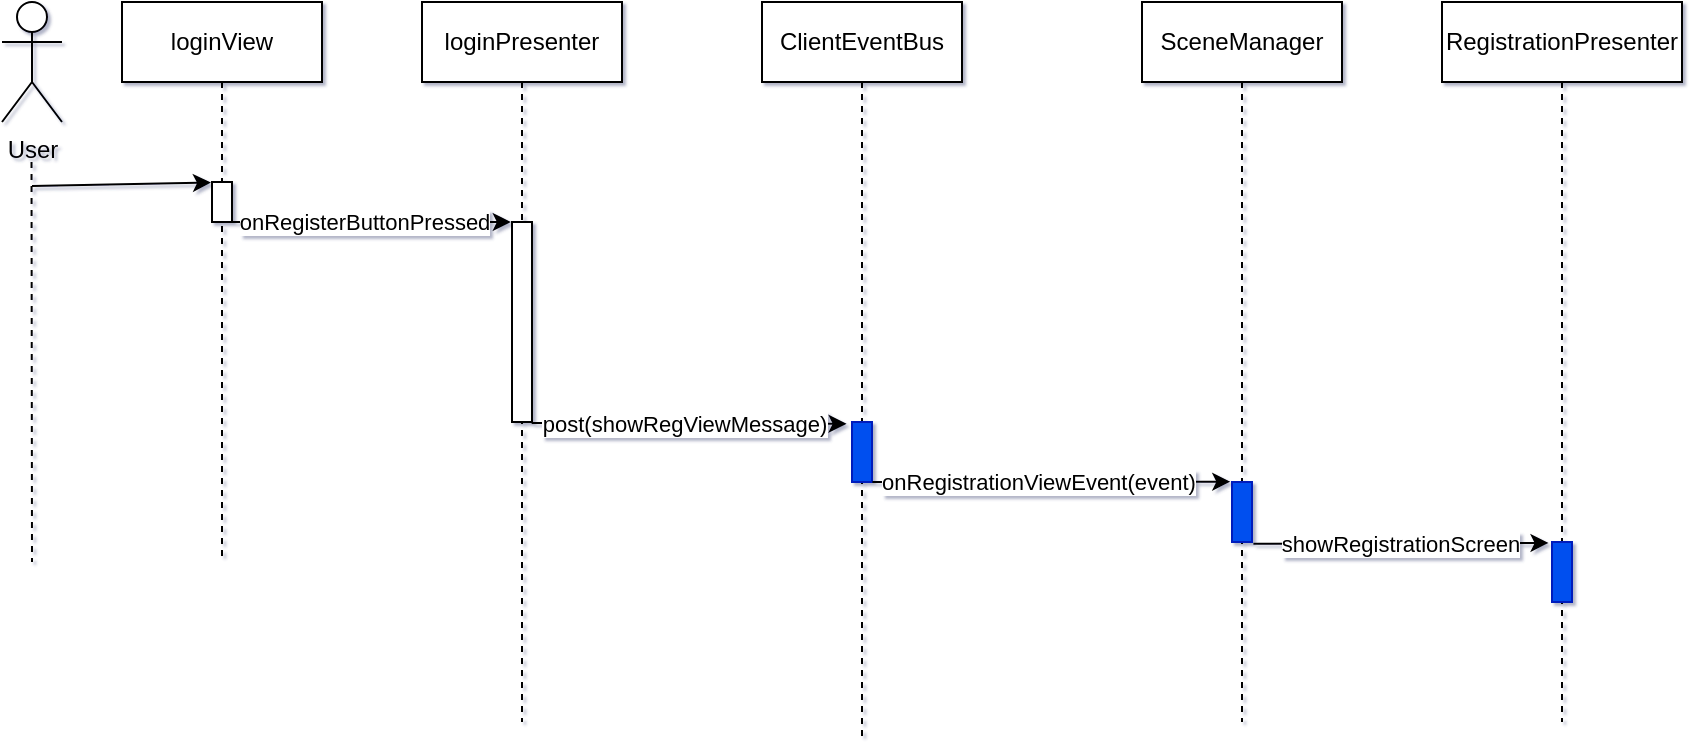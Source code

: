 <mxfile>
    <diagram id="Cefqmx0Oj_4-pc0AHTQd" name="ShowRegistrationScreen">
        <mxGraphModel dx="1216" dy="671" grid="1" gridSize="10" guides="1" tooltips="1" connect="1" arrows="1" fold="1" page="1" pageScale="1" pageWidth="850" pageHeight="1100" math="0" shadow="1">
            <root>
                <mxCell id="0"/>
                <mxCell id="1" parent="0"/>
                <mxCell id="2" value="loginPresenter" style="shape=umlLifeline;perimeter=lifelinePerimeter;whiteSpace=wrap;html=1;container=1;collapsible=0;recursiveResize=0;outlineConnect=0;rounded=0;" parent="1" vertex="1">
                    <mxGeometry x="220" y="80" width="100" height="360" as="geometry"/>
                </mxCell>
                <mxCell id="3" value="" style="html=1;points=[];perimeter=orthogonalPerimeter;rounded=0;" parent="2" vertex="1">
                    <mxGeometry x="45" y="110" width="10" height="100" as="geometry"/>
                </mxCell>
                <mxCell id="4" value="loginView" style="shape=umlLifeline;perimeter=lifelinePerimeter;whiteSpace=wrap;html=1;container=1;collapsible=0;recursiveResize=0;outlineConnect=0;rounded=0;" parent="1" vertex="1">
                    <mxGeometry x="70" y="80" width="100" height="280" as="geometry"/>
                </mxCell>
                <mxCell id="5" value="" style="html=1;points=[];perimeter=orthogonalPerimeter;rounded=0;" parent="4" vertex="1">
                    <mxGeometry x="45" y="90" width="10" height="20" as="geometry"/>
                </mxCell>
                <mxCell id="8" value="ClientEventBus" style="shape=umlLifeline;perimeter=lifelinePerimeter;whiteSpace=wrap;html=1;container=1;collapsible=0;recursiveResize=0;outlineConnect=0;rounded=0;" parent="1" vertex="1">
                    <mxGeometry x="390" y="80" width="100" height="370" as="geometry"/>
                </mxCell>
                <mxCell id="9" value="" style="html=1;points=[];perimeter=orthogonalPerimeter;fillColor=#0050ef;fontColor=#ffffff;strokeColor=#001DBC;rounded=0;" parent="8" vertex="1">
                    <mxGeometry x="45" y="210" width="10" height="30" as="geometry"/>
                </mxCell>
                <mxCell id="38" value="" style="edgeStyle=none;html=1;dashed=1;endArrow=none;endFill=0;rounded=0;" parent="1" edge="1">
                    <mxGeometry relative="1" as="geometry">
                        <mxPoint x="24.76" y="160" as="sourcePoint"/>
                        <mxPoint x="25" y="360" as="targetPoint"/>
                    </mxGeometry>
                </mxCell>
                <mxCell id="39" style="edgeStyle=none;html=1;endArrow=classic;endFill=1;entryX=-0.052;entryY=0.015;entryDx=0;entryDy=0;entryPerimeter=0;rounded=0;" parent="1" target="5" edge="1">
                    <mxGeometry relative="1" as="geometry">
                        <mxPoint x="25" y="172" as="sourcePoint"/>
                    </mxGeometry>
                </mxCell>
                <mxCell id="19" value="User" style="shape=umlActor;verticalLabelPosition=bottom;verticalAlign=top;html=1;rounded=0;" parent="1" vertex="1">
                    <mxGeometry x="10" y="80" width="30" height="60" as="geometry"/>
                </mxCell>
                <mxCell id="41" style="edgeStyle=none;html=1;endArrow=classic;endFill=1;entryX=-0.06;entryY=0;entryDx=0;entryDy=0;entryPerimeter=0;rounded=0;" parent="1" source="5" target="3" edge="1">
                    <mxGeometry relative="1" as="geometry">
                        <mxPoint x="120" y="190" as="sourcePoint"/>
                        <mxPoint x="280" y="190" as="targetPoint"/>
                    </mxGeometry>
                </mxCell>
                <mxCell id="42" value="onRegisterButtonPressed" style="edgeLabel;html=1;align=center;verticalAlign=middle;resizable=0;points=[];rounded=0;" parent="41" vertex="1" connectable="0">
                    <mxGeometry x="-0.387" y="-2" relative="1" as="geometry">
                        <mxPoint x="23" y="-2" as="offset"/>
                    </mxGeometry>
                </mxCell>
                <mxCell id="51" style="edgeStyle=none;html=1;endArrow=classic;endFill=1;exitX=1.019;exitY=0.998;exitDx=0;exitDy=0;exitPerimeter=0;rounded=0;entryX=-0.086;entryY=-0.005;entryDx=0;entryDy=0;entryPerimeter=0;" parent="1" source="9" target="107" edge="1">
                    <mxGeometry relative="1" as="geometry">
                        <mxPoint x="575" y="320.03" as="sourcePoint"/>
                        <mxPoint x="315.0" y="320.51" as="targetPoint"/>
                    </mxGeometry>
                </mxCell>
                <mxCell id="52" value="onRegistrationViewEvent(event)" style="edgeLabel;html=1;align=center;verticalAlign=middle;resizable=0;points=[];rounded=0;" parent="51" vertex="1" connectable="0">
                    <mxGeometry x="-0.387" y="-2" relative="1" as="geometry">
                        <mxPoint x="28" y="-2" as="offset"/>
                    </mxGeometry>
                </mxCell>
                <mxCell id="48" style="edgeStyle=none;html=1;endArrow=classic;endFill=1;entryX=-0.271;entryY=0.029;entryDx=0;entryDy=0;entryPerimeter=0;exitX=0.98;exitY=1.005;exitDx=0;exitDy=0;exitPerimeter=0;rounded=0;" parent="1" source="3" target="9" edge="1">
                    <mxGeometry relative="1" as="geometry">
                        <mxPoint x="459.71" y="289.52" as="sourcePoint"/>
                        <mxPoint x="574.71" y="300" as="targetPoint"/>
                    </mxGeometry>
                </mxCell>
                <mxCell id="49" value="post(showRegViewMessage)" style="edgeLabel;html=1;align=center;verticalAlign=middle;resizable=0;points=[];rounded=0;" parent="48" vertex="1" connectable="0">
                    <mxGeometry x="-0.387" y="-2" relative="1" as="geometry">
                        <mxPoint x="27" y="-2" as="offset"/>
                    </mxGeometry>
                </mxCell>
                <mxCell id="106" value="SceneManager" style="shape=umlLifeline;perimeter=lifelinePerimeter;whiteSpace=wrap;html=1;container=1;collapsible=0;recursiveResize=0;outlineConnect=0;rounded=0;" vertex="1" parent="1">
                    <mxGeometry x="580" y="80" width="100" height="360" as="geometry"/>
                </mxCell>
                <mxCell id="107" value="" style="html=1;points=[];perimeter=orthogonalPerimeter;fillColor=#0050ef;fontColor=#ffffff;strokeColor=#001DBC;rounded=0;" vertex="1" parent="106">
                    <mxGeometry x="45" y="240" width="10" height="30" as="geometry"/>
                </mxCell>
                <mxCell id="115" value="RegistrationPresenter" style="shape=umlLifeline;perimeter=lifelinePerimeter;whiteSpace=wrap;html=1;container=1;collapsible=0;recursiveResize=0;outlineConnect=0;rounded=0;" vertex="1" parent="1">
                    <mxGeometry x="730" y="80" width="120" height="360" as="geometry"/>
                </mxCell>
                <mxCell id="116" value="" style="html=1;points=[];perimeter=orthogonalPerimeter;fillColor=#0050ef;fontColor=#ffffff;strokeColor=#001DBC;rounded=0;" vertex="1" parent="115">
                    <mxGeometry x="55" y="270" width="10" height="30" as="geometry"/>
                </mxCell>
                <mxCell id="117" style="edgeStyle=none;html=1;endArrow=classic;endFill=1;exitX=1.067;exitY=1.029;exitDx=0;exitDy=0;exitPerimeter=0;rounded=0;entryX=-0.173;entryY=0.016;entryDx=0;entryDy=0;entryPerimeter=0;" edge="1" parent="1" source="107" target="116">
                    <mxGeometry relative="1" as="geometry">
                        <mxPoint x="655" y="349.4" as="sourcePoint"/>
                        <mxPoint x="833.95" y="349.31" as="targetPoint"/>
                    </mxGeometry>
                </mxCell>
                <mxCell id="118" value="showRegistrationScreen" style="edgeLabel;html=1;align=center;verticalAlign=middle;resizable=0;points=[];rounded=0;" vertex="1" connectable="0" parent="117">
                    <mxGeometry x="-0.387" y="-2" relative="1" as="geometry">
                        <mxPoint x="28" y="-2" as="offset"/>
                    </mxGeometry>
                </mxCell>
            </root>
        </mxGraphModel>
    </diagram>
    <diagram id="3Xsf9Z5Jb-ylDypEAf_c" name="Register">
        <mxGraphModel dx="1459" dy="805" grid="1" gridSize="10" guides="1" tooltips="1" connect="1" arrows="1" fold="1" page="1" pageScale="1" pageWidth="850" pageHeight="1100" math="0" shadow="0">
            <root>
                <mxCell id="AodUy6y1ME9elZLvLSFF-0"/>
                <mxCell id="AodUy6y1ME9elZLvLSFF-1" parent="AodUy6y1ME9elZLvLSFF-0"/>
                <mxCell id="AodUy6y1ME9elZLvLSFF-2" value="RegistrationPresenter" style="shape=umlLifeline;perimeter=lifelinePerimeter;whiteSpace=wrap;html=1;container=1;collapsible=0;recursiveResize=0;outlineConnect=0;rounded=0;" vertex="1" parent="AodUy6y1ME9elZLvLSFF-1">
                    <mxGeometry x="240" y="80" width="120" height="800" as="geometry"/>
                </mxCell>
                <mxCell id="AodUy6y1ME9elZLvLSFF-3" value="" style="html=1;points=[];perimeter=orthogonalPerimeter;rounded=0;" vertex="1" parent="AodUy6y1ME9elZLvLSFF-2">
                    <mxGeometry x="55" y="90" width="10" height="150" as="geometry"/>
                </mxCell>
                <mxCell id="AodUy6y1ME9elZLvLSFF-4" value="Registrationview" style="shape=umlLifeline;perimeter=lifelinePerimeter;whiteSpace=wrap;html=1;container=1;collapsible=0;recursiveResize=0;outlineConnect=0;rounded=0;" vertex="1" parent="AodUy6y1ME9elZLvLSFF-1">
                    <mxGeometry x="70" y="80" width="100" height="280" as="geometry"/>
                </mxCell>
                <mxCell id="AodUy6y1ME9elZLvLSFF-5" value="" style="html=1;points=[];perimeter=orthogonalPerimeter;rounded=0;" vertex="1" parent="AodUy6y1ME9elZLvLSFF-4">
                    <mxGeometry x="45" y="90" width="10" height="100" as="geometry"/>
                </mxCell>
                <mxCell id="AodUy6y1ME9elZLvLSFF-6" value="ClientConnection" style="shape=umlLifeline;perimeter=lifelinePerimeter;whiteSpace=wrap;html=1;container=1;collapsible=0;recursiveResize=0;outlineConnect=0;rounded=0;" vertex="1" parent="AodUy6y1ME9elZLvLSFF-1">
                    <mxGeometry x="1150" y="80" width="100" height="800" as="geometry"/>
                </mxCell>
                <mxCell id="AodUy6y1ME9elZLvLSFF-7" value="" style="html=1;points=[];perimeter=orthogonalPerimeter;fillColor=#0050ef;fontColor=#ffffff;strokeColor=#001DBC;rounded=0;" vertex="1" parent="AodUy6y1ME9elZLvLSFF-6">
                    <mxGeometry x="45" y="300" width="10" height="30" as="geometry"/>
                </mxCell>
                <mxCell id="AodUy6y1ME9elZLvLSFF-8" value="" style="html=1;points=[];perimeter=orthogonalPerimeter;fillColor=#0050ef;fontColor=#ffffff;strokeColor=#001DBC;rounded=0;" vertex="1" parent="AodUy6y1ME9elZLvLSFF-6">
                    <mxGeometry x="45" y="630" width="10" height="30" as="geometry"/>
                </mxCell>
                <mxCell id="AodUy6y1ME9elZLvLSFF-97" style="edgeStyle=none;html=1;endArrow=classic;endFill=1;exitX=0.03;exitY=1.018;exitDx=0;exitDy=0;exitPerimeter=0;rounded=0;entryX=1.288;entryY=0.031;entryDx=0;entryDy=0;entryPerimeter=0;" edge="1" parent="AodUy6y1ME9elZLvLSFF-6" target="AodUy6y1ME9elZLvLSFF-90">
                    <mxGeometry relative="1" as="geometry">
                        <mxPoint x="45.0" y="660.06" as="sourcePoint"/>
                        <mxPoint x="-150.3" y="660.52" as="targetPoint"/>
                        <Array as="points">
                            <mxPoint x="-25.25" y="660"/>
                        </Array>
                    </mxGeometry>
                </mxCell>
                <mxCell id="AodUy6y1ME9elZLvLSFF-98" value="post(RegistrationSuccessfulResponse)" style="edgeLabel;html=1;align=center;verticalAlign=middle;resizable=0;points=[];rounded=0;" vertex="1" connectable="0" parent="AodUy6y1ME9elZLvLSFF-97">
                    <mxGeometry x="-0.387" y="-2" relative="1" as="geometry">
                        <mxPoint x="-43" y="2" as="offset"/>
                    </mxGeometry>
                </mxCell>
                <mxCell id="AodUy6y1ME9elZLvLSFF-17" value="serverHandler" style="shape=umlLifeline;perimeter=lifelinePerimeter;whiteSpace=wrap;html=1;container=1;collapsible=0;recursiveResize=0;outlineConnect=0;rounded=0;" vertex="1" parent="AodUy6y1ME9elZLvLSFF-1">
                    <mxGeometry x="1585.04" y="80" width="100" height="400" as="geometry"/>
                </mxCell>
                <mxCell id="AodUy6y1ME9elZLvLSFF-20" value="server" style="shape=umlLifeline;perimeter=lifelinePerimeter;whiteSpace=wrap;html=1;container=1;collapsible=0;recursiveResize=0;outlineConnect=0;rounded=0;" vertex="1" parent="AodUy6y1ME9elZLvLSFF-1">
                    <mxGeometry x="1415.04" y="80" width="100" height="800" as="geometry"/>
                </mxCell>
                <mxCell id="AodUy6y1ME9elZLvLSFF-21" value="" style="html=1;points=[];perimeter=orthogonalPerimeter;fillColor=#0050ef;fontColor=#ffffff;strokeColor=#001DBC;rounded=0;" vertex="1" parent="AodUy6y1ME9elZLvLSFF-20">
                    <mxGeometry x="45" y="330" width="10" height="80" as="geometry"/>
                </mxCell>
                <mxCell id="AodUy6y1ME9elZLvLSFF-22" value="" style="html=1;points=[];perimeter=orthogonalPerimeter;fillColor=#0050ef;fontColor=#ffffff;strokeColor=#001DBC;rounded=0;" vertex="1" parent="AodUy6y1ME9elZLvLSFF-20">
                    <mxGeometry x="45" y="600" width="10" height="30" as="geometry"/>
                </mxCell>
                <mxCell id="AodUy6y1ME9elZLvLSFF-23" value="&lt;span&gt;UserService&lt;/span&gt;" style="shape=umlLifeline;perimeter=lifelinePerimeter;whiteSpace=wrap;html=1;container=1;collapsible=0;recursiveResize=0;outlineConnect=0;rounded=0;" vertex="1" parent="AodUy6y1ME9elZLvLSFF-1">
                    <mxGeometry x="2025.04" y="80" width="120" height="600" as="geometry"/>
                </mxCell>
                <mxCell id="AodUy6y1ME9elZLvLSFF-24" value="" style="html=1;points=[];perimeter=orthogonalPerimeter;fillColor=#0050ef;fontColor=#ffffff;strokeColor=#001DBC;rounded=0;" vertex="1" parent="AodUy6y1ME9elZLvLSFF-23">
                    <mxGeometry x="55" y="440" width="10" height="130" as="geometry"/>
                </mxCell>
                <mxCell id="AodUy6y1ME9elZLvLSFF-25" value="serverEventBus" style="shape=umlLifeline;perimeter=lifelinePerimeter;whiteSpace=wrap;html=1;container=1;collapsible=0;recursiveResize=0;outlineConnect=0;rounded=0;" vertex="1" parent="AodUy6y1ME9elZLvLSFF-1">
                    <mxGeometry x="1805.04" y="80" width="100" height="630" as="geometry"/>
                </mxCell>
                <mxCell id="AodUy6y1ME9elZLvLSFF-26" value="" style="html=1;points=[];perimeter=orthogonalPerimeter;fillColor=#0050ef;fontColor=#ffffff;strokeColor=#001DBC;rounded=0;" vertex="1" parent="AodUy6y1ME9elZLvLSFF-25">
                    <mxGeometry x="45" y="410" width="10" height="30" as="geometry"/>
                </mxCell>
                <mxCell id="AodUy6y1ME9elZLvLSFF-27" value="" style="html=1;points=[];perimeter=orthogonalPerimeter;fillColor=#0050ef;fontColor=#ffffff;strokeColor=#001DBC;rounded=0;" vertex="1" parent="AodUy6y1ME9elZLvLSFF-25">
                    <mxGeometry x="45" y="570" width="10" height="30" as="geometry"/>
                </mxCell>
                <mxCell id="AodUy6y1ME9elZLvLSFF-28" value="" style="edgeStyle=none;html=1;dashed=1;endArrow=none;endFill=0;rounded=0;" edge="1" parent="AodUy6y1ME9elZLvLSFF-1">
                    <mxGeometry relative="1" as="geometry">
                        <mxPoint x="24.76" y="160" as="sourcePoint"/>
                        <mxPoint x="25" y="360" as="targetPoint"/>
                    </mxGeometry>
                </mxCell>
                <mxCell id="AodUy6y1ME9elZLvLSFF-29" style="edgeStyle=none;html=1;endArrow=classic;endFill=1;entryX=-0.052;entryY=0.015;entryDx=0;entryDy=0;entryPerimeter=0;rounded=0;" edge="1" parent="AodUy6y1ME9elZLvLSFF-1" target="AodUy6y1ME9elZLvLSFF-5">
                    <mxGeometry relative="1" as="geometry">
                        <mxPoint x="25" y="172" as="sourcePoint"/>
                    </mxGeometry>
                </mxCell>
                <mxCell id="AodUy6y1ME9elZLvLSFF-30" value="User" style="shape=umlActor;verticalLabelPosition=bottom;verticalAlign=top;html=1;rounded=0;" vertex="1" parent="AodUy6y1ME9elZLvLSFF-1">
                    <mxGeometry x="10" y="80" width="30" height="60" as="geometry"/>
                </mxCell>
                <mxCell id="AodUy6y1ME9elZLvLSFF-31" value="userStore" style="shape=umlLifeline;perimeter=lifelinePerimeter;whiteSpace=wrap;html=1;container=1;collapsible=0;recursiveResize=0;outlineConnect=0;rounded=0;" vertex="1" parent="AodUy6y1ME9elZLvLSFF-1">
                    <mxGeometry x="2415.04" y="80" width="100" height="600" as="geometry"/>
                </mxCell>
                <mxCell id="AodUy6y1ME9elZLvLSFF-32" value="" style="html=1;points=[];perimeter=orthogonalPerimeter;fillColor=#0050ef;fontColor=#ffffff;strokeColor=#001DBC;rounded=0;" vertex="1" parent="AodUy6y1ME9elZLvLSFF-31">
                    <mxGeometry x="45" y="470" width="10" height="38.64" as="geometry"/>
                </mxCell>
                <mxCell id="AodUy6y1ME9elZLvLSFF-38" style="edgeStyle=none;html=1;endArrow=classic;endFill=1;entryX=-0.148;entryY=0.166;entryDx=0;entryDy=0;entryPerimeter=0;rounded=0;" edge="1" parent="AodUy6y1ME9elZLvLSFF-1" source="AodUy6y1ME9elZLvLSFF-5" target="AodUy6y1ME9elZLvLSFF-3">
                    <mxGeometry relative="1" as="geometry">
                        <mxPoint x="120" y="190" as="sourcePoint"/>
                        <mxPoint x="280" y="190" as="targetPoint"/>
                    </mxGeometry>
                </mxCell>
                <mxCell id="AodUy6y1ME9elZLvLSFF-39" value="onRegisterButtonPressed" style="edgeLabel;html=1;align=center;verticalAlign=middle;resizable=0;points=[];rounded=0;" vertex="1" connectable="0" parent="AodUy6y1ME9elZLvLSFF-38">
                    <mxGeometry x="-0.387" y="-2" relative="1" as="geometry">
                        <mxPoint x="30" as="offset"/>
                    </mxGeometry>
                </mxCell>
                <mxCell id="AodUy6y1ME9elZLvLSFF-40" style="edgeStyle=none;html=1;endArrow=classic;endFill=1;exitX=-0.351;exitY=0.472;exitDx=0;exitDy=0;exitPerimeter=0;entryX=1.067;entryY=0.703;entryDx=0;entryDy=0;entryPerimeter=0;rounded=0;" edge="1" parent="AodUy6y1ME9elZLvLSFF-1" source="AodUy6y1ME9elZLvLSFF-3" target="AodUy6y1ME9elZLvLSFF-5">
                    <mxGeometry relative="1" as="geometry">
                        <mxPoint x="280" y="280" as="sourcePoint"/>
                        <mxPoint x="259.48" y="280.0" as="targetPoint"/>
                    </mxGeometry>
                </mxCell>
                <mxCell id="AodUy6y1ME9elZLvLSFF-41" value="getUsername()" style="edgeLabel;html=1;align=center;verticalAlign=middle;resizable=0;points=[];rounded=0;" vertex="1" connectable="0" parent="AodUy6y1ME9elZLvLSFF-40">
                    <mxGeometry x="0.105" relative="1" as="geometry">
                        <mxPoint as="offset"/>
                    </mxGeometry>
                </mxCell>
                <mxCell id="AodUy6y1ME9elZLvLSFF-42" style="edgeStyle=none;html=1;endArrow=classic;endFill=1;exitX=-0.351;exitY=0.606;exitDx=0;exitDy=0;exitPerimeter=0;entryX=1.09;entryY=0.914;entryDx=0;entryDy=0;entryPerimeter=0;rounded=0;" edge="1" parent="AodUy6y1ME9elZLvLSFF-1" source="AodUy6y1ME9elZLvLSFF-3" target="AodUy6y1ME9elZLvLSFF-5">
                    <mxGeometry relative="1" as="geometry">
                        <mxPoint x="288.57" y="260.48" as="sourcePoint"/>
                        <mxPoint x="130.0" y="260" as="targetPoint"/>
                        <Array as="points"/>
                    </mxGeometry>
                </mxCell>
                <mxCell id="AodUy6y1ME9elZLvLSFF-43" value="getPassword()" style="edgeLabel;html=1;align=center;verticalAlign=middle;resizable=0;points=[];rounded=0;" vertex="1" connectable="0" parent="AodUy6y1ME9elZLvLSFF-42">
                    <mxGeometry x="0.105" relative="1" as="geometry">
                        <mxPoint as="offset"/>
                    </mxGeometry>
                </mxCell>
                <mxCell id="AodUy6y1ME9elZLvLSFF-46" style="edgeStyle=none;html=1;endArrow=classic;endFill=1;rounded=0;exitX=1.1;exitY=1;exitDx=0;exitDy=0;exitPerimeter=0;entryX=-0.243;entryY=0.009;entryDx=0;entryDy=0;entryPerimeter=0;" edge="1" parent="AodUy6y1ME9elZLvLSFF-1" source="AodUy6y1ME9elZLvLSFF-7" target="AodUy6y1ME9elZLvLSFF-21">
                    <mxGeometry relative="1" as="geometry">
                        <mxPoint x="1130" y="395" as="sourcePoint"/>
                        <mxPoint x="1380" y="410" as="targetPoint"/>
                    </mxGeometry>
                </mxCell>
                <mxCell id="AodUy6y1ME9elZLvLSFF-47" value="send(registerRequest)" style="edgeLabel;html=1;align=center;verticalAlign=middle;resizable=0;points=[];rounded=0;" vertex="1" connectable="0" parent="AodUy6y1ME9elZLvLSFF-46">
                    <mxGeometry x="-0.387" y="-2" relative="1" as="geometry">
                        <mxPoint x="26" y="-2" as="offset"/>
                    </mxGeometry>
                </mxCell>
                <mxCell id="AodUy6y1ME9elZLvLSFF-48" style="edgeStyle=none;html=1;endArrow=classic;endFill=1;exitX=0.957;exitY=0.468;exitDx=0;exitDy=0;exitPerimeter=0;rounded=0;" edge="1" parent="AodUy6y1ME9elZLvLSFF-1" source="AodUy6y1ME9elZLvLSFF-21" target="AodUy6y1ME9elZLvLSFF-17">
                    <mxGeometry relative="1" as="geometry">
                        <mxPoint x="1475.04" y="380.93" as="sourcePoint"/>
                        <mxPoint x="1624.52" y="379.49" as="targetPoint"/>
                    </mxGeometry>
                </mxCell>
                <mxCell id="AodUy6y1ME9elZLvLSFF-49" value="process(ctx, registerRequest)" style="edgeLabel;html=1;align=center;verticalAlign=middle;resizable=0;points=[];rounded=0;" vertex="1" connectable="0" parent="AodUy6y1ME9elZLvLSFF-48">
                    <mxGeometry x="-0.387" y="-2" relative="1" as="geometry">
                        <mxPoint x="26" y="-2" as="offset"/>
                    </mxGeometry>
                </mxCell>
                <mxCell id="AodUy6y1ME9elZLvLSFF-50" style="edgeStyle=none;html=1;endArrow=classic;endFill=1;exitX=0.995;exitY=0.993;exitDx=0;exitDy=0;exitPerimeter=0;entryX=-0.1;entryY=-0.017;entryDx=0;entryDy=0;entryPerimeter=0;rounded=0;" edge="1" parent="AodUy6y1ME9elZLvLSFF-1" source="AodUy6y1ME9elZLvLSFF-21" target="AodUy6y1ME9elZLvLSFF-26">
                    <mxGeometry relative="1" as="geometry">
                        <mxPoint x="1470.04" y="432.12" as="sourcePoint"/>
                        <mxPoint x="1755.04" y="429" as="targetPoint"/>
                    </mxGeometry>
                </mxCell>
                <mxCell id="AodUy6y1ME9elZLvLSFF-51" value="post(registerRequest)" style="edgeLabel;html=1;align=center;verticalAlign=middle;resizable=0;points=[];rounded=0;" vertex="1" connectable="0" parent="AodUy6y1ME9elZLvLSFF-50">
                    <mxGeometry x="-0.387" y="-2" relative="1" as="geometry">
                        <mxPoint x="6" y="-1" as="offset"/>
                    </mxGeometry>
                </mxCell>
                <mxCell id="AodUy6y1ME9elZLvLSFF-52" style="edgeStyle=none;html=1;endArrow=classic;endFill=1;exitX=0.995;exitY=0.998;exitDx=0;exitDy=0;exitPerimeter=0;entryX=-0.1;entryY=-0.017;entryDx=0;entryDy=0;entryPerimeter=0;rounded=0;" edge="1" parent="AodUy6y1ME9elZLvLSFF-1" source="AodUy6y1ME9elZLvLSFF-26" target="AodUy6y1ME9elZLvLSFF-24">
                    <mxGeometry relative="1" as="geometry">
                        <mxPoint x="1655.04" y="510" as="sourcePoint"/>
                        <mxPoint x="1940.09" y="509.56" as="targetPoint"/>
                    </mxGeometry>
                </mxCell>
                <mxCell id="AodUy6y1ME9elZLvLSFF-53" value="onRegisterUserRequest(registerRequest)" style="edgeLabel;html=1;align=center;verticalAlign=middle;resizable=0;points=[];rounded=0;" vertex="1" connectable="0" parent="AodUy6y1ME9elZLvLSFF-52">
                    <mxGeometry x="-0.387" y="-2" relative="1" as="geometry">
                        <mxPoint x="38" y="-4" as="offset"/>
                    </mxGeometry>
                </mxCell>
                <mxCell id="AodUy6y1ME9elZLvLSFF-54" value="userManagement" style="shape=umlLifeline;perimeter=lifelinePerimeter;whiteSpace=wrap;html=1;container=1;collapsible=0;recursiveResize=0;outlineConnect=0;rounded=0;" vertex="1" parent="AodUy6y1ME9elZLvLSFF-1">
                    <mxGeometry x="2175.04" y="80" width="100" height="600" as="geometry"/>
                </mxCell>
                <mxCell id="AodUy6y1ME9elZLvLSFF-55" value="" style="html=1;points=[];perimeter=orthogonalPerimeter;fillColor=#0050ef;fontColor=#ffffff;strokeColor=#001DBC;rounded=0;" vertex="1" parent="AodUy6y1ME9elZLvLSFF-54">
                    <mxGeometry x="45" y="460" width="10" height="80" as="geometry"/>
                </mxCell>
                <mxCell id="AodUy6y1ME9elZLvLSFF-56" style="edgeStyle=none;html=1;endArrow=classic;endFill=1;entryX=-0.1;entryY=-0.017;entryDx=0;entryDy=0;entryPerimeter=0;exitX=1.233;exitY=0.15;exitDx=0;exitDy=0;exitPerimeter=0;rounded=0;" edge="1" parent="AodUy6y1ME9elZLvLSFF-1" source="AodUy6y1ME9elZLvLSFF-24" target="AodUy6y1ME9elZLvLSFF-55">
                    <mxGeometry relative="1" as="geometry">
                        <mxPoint x="2035.04" y="479" as="sourcePoint"/>
                        <mxPoint x="2135.14" y="530.92" as="targetPoint"/>
                    </mxGeometry>
                </mxCell>
                <mxCell id="AodUy6y1ME9elZLvLSFF-57" value="createUser(user)" style="edgeLabel;html=1;align=center;verticalAlign=middle;resizable=0;points=[];rounded=0;" vertex="1" connectable="0" parent="AodUy6y1ME9elZLvLSFF-56">
                    <mxGeometry x="-0.387" y="-2" relative="1" as="geometry">
                        <mxPoint x="13" y="-1" as="offset"/>
                    </mxGeometry>
                </mxCell>
                <mxCell id="AodUy6y1ME9elZLvLSFF-58" style="edgeStyle=none;html=1;endArrow=classic;endFill=1;entryX=-0.333;entryY=0;entryDx=0;entryDy=0;entryPerimeter=0;exitX=0.995;exitY=0.142;exitDx=0;exitDy=0;exitPerimeter=0;rounded=0;" edge="1" parent="AodUy6y1ME9elZLvLSFF-1" source="AodUy6y1ME9elZLvLSFF-55" target="AodUy6y1ME9elZLvLSFF-32">
                    <mxGeometry relative="1" as="geometry">
                        <mxPoint x="2210.04" y="490.86" as="sourcePoint"/>
                        <mxPoint x="2302.81" y="542.28" as="targetPoint"/>
                    </mxGeometry>
                </mxCell>
                <mxCell id="AodUy6y1ME9elZLvLSFF-59" value="createUser(username, password, email)" style="edgeLabel;html=1;align=center;verticalAlign=middle;resizable=0;points=[];rounded=0;" vertex="1" connectable="0" parent="AodUy6y1ME9elZLvLSFF-58">
                    <mxGeometry x="-0.387" y="-2" relative="1" as="geometry">
                        <mxPoint x="45" y="-3" as="offset"/>
                    </mxGeometry>
                </mxCell>
                <mxCell id="AodUy6y1ME9elZLvLSFF-60" style="edgeStyle=none;html=1;endArrow=classic;endFill=1;dashed=1;dashPattern=1 1;entryX=1.047;entryY=0.625;entryDx=0;entryDy=0;entryPerimeter=0;exitX=-0.028;exitY=1.001;exitDx=0;exitDy=0;exitPerimeter=0;rounded=0;" edge="1" parent="AodUy6y1ME9elZLvLSFF-1" source="AodUy6y1ME9elZLvLSFF-32" target="AodUy6y1ME9elZLvLSFF-55">
                    <mxGeometry relative="1" as="geometry">
                        <mxPoint x="2375.04" y="528" as="sourcePoint"/>
                        <mxPoint x="2219.09" y="524.67" as="targetPoint"/>
                    </mxGeometry>
                </mxCell>
                <mxCell id="AodUy6y1ME9elZLvLSFF-61" value="user" style="edgeLabel;html=1;align=center;verticalAlign=middle;resizable=0;points=[];rounded=0;" vertex="1" connectable="0" parent="AodUy6y1ME9elZLvLSFF-60">
                    <mxGeometry x="-0.387" y="-2" relative="1" as="geometry">
                        <mxPoint x="-31" y="-2" as="offset"/>
                    </mxGeometry>
                </mxCell>
                <mxCell id="AodUy6y1ME9elZLvLSFF-62" style="edgeStyle=none;html=1;endArrow=classic;endFill=1;dashed=1;dashPattern=1 1;entryX=1.156;entryY=0.766;entryDx=0;entryDy=0;entryPerimeter=0;exitX=-0.018;exitY=1;exitDx=0;exitDy=0;exitPerimeter=0;rounded=0;" edge="1" parent="AodUy6y1ME9elZLvLSFF-1" source="AodUy6y1ME9elZLvLSFF-55" target="AodUy6y1ME9elZLvLSFF-24">
                    <mxGeometry relative="1" as="geometry">
                        <mxPoint x="2194.29" y="559.639" as="sourcePoint"/>
                        <mxPoint x="2025.04" y="559.6" as="targetPoint"/>
                    </mxGeometry>
                </mxCell>
                <mxCell id="AodUy6y1ME9elZLvLSFF-63" value="user" style="edgeLabel;html=1;align=center;verticalAlign=middle;resizable=0;points=[];rounded=0;" vertex="1" connectable="0" parent="AodUy6y1ME9elZLvLSFF-62">
                    <mxGeometry x="-0.387" y="-2" relative="1" as="geometry">
                        <mxPoint x="-31" y="-2" as="offset"/>
                    </mxGeometry>
                </mxCell>
                <mxCell id="AodUy6y1ME9elZLvLSFF-64" style="edgeStyle=none;html=1;endArrow=classic;endFill=1;entryX=1.042;entryY=-0.004;entryDx=0;entryDy=0;entryPerimeter=0;exitX=-0.112;exitY=1.002;exitDx=0;exitDy=0;exitPerimeter=0;rounded=0;" edge="1" parent="AodUy6y1ME9elZLvLSFF-1" source="AodUy6y1ME9elZLvLSFF-24" target="AodUy6y1ME9elZLvLSFF-27">
                    <mxGeometry relative="1" as="geometry">
                        <mxPoint x="1988.3" y="580.42" as="sourcePoint"/>
                        <mxPoint x="1830.04" y="580" as="targetPoint"/>
                    </mxGeometry>
                </mxCell>
                <mxCell id="AodUy6y1ME9elZLvLSFF-65" value="post(RegistrationSuccessfulResponse)" style="edgeLabel;html=1;align=center;verticalAlign=middle;resizable=0;points=[];rounded=0;" vertex="1" connectable="0" parent="AodUy6y1ME9elZLvLSFF-64">
                    <mxGeometry x="-0.387" y="-2" relative="1" as="geometry">
                        <mxPoint x="-37" y="-2" as="offset"/>
                    </mxGeometry>
                </mxCell>
                <mxCell id="AodUy6y1ME9elZLvLSFF-66" style="edgeStyle=none;html=1;endArrow=classic;endFill=1;entryX=1.042;entryY=-0.004;entryDx=0;entryDy=0;entryPerimeter=0;exitX=-0.18;exitY=0.98;exitDx=0;exitDy=0;exitPerimeter=0;rounded=0;" edge="1" parent="AodUy6y1ME9elZLvLSFF-1" source="AodUy6y1ME9elZLvLSFF-27" target="AodUy6y1ME9elZLvLSFF-22">
                    <mxGeometry relative="1" as="geometry">
                        <mxPoint x="1658.92" y="620.26" as="sourcePoint"/>
                        <mxPoint x="1460.04" y="610" as="targetPoint"/>
                    </mxGeometry>
                </mxCell>
                <mxCell id="AodUy6y1ME9elZLvLSFF-67" value="onRegistrationSuccessfulResponse(RegistrationSuccessfulResponse)" style="edgeLabel;html=1;align=center;verticalAlign=middle;resizable=0;points=[];rounded=0;" vertex="1" connectable="0" parent="AodUy6y1ME9elZLvLSFF-66">
                    <mxGeometry x="-0.387" y="-2" relative="1" as="geometry">
                        <mxPoint x="-52" y="-2" as="offset"/>
                    </mxGeometry>
                </mxCell>
                <mxCell id="AodUy6y1ME9elZLvLSFF-68" style="edgeStyle=none;html=1;endArrow=classic;endFill=1;entryX=0.995;entryY=0.014;entryDx=0;entryDy=0;entryPerimeter=0;exitX=-0.137;exitY=1;exitDx=0;exitDy=0;exitPerimeter=0;rounded=0;" edge="1" parent="AodUy6y1ME9elZLvLSFF-1" source="AodUy6y1ME9elZLvLSFF-22" target="AodUy6y1ME9elZLvLSFF-8">
                    <mxGeometry relative="1" as="geometry">
                        <mxPoint x="1145" y="640" as="sourcePoint"/>
                        <mxPoint x="985.504" y="640" as="targetPoint"/>
                        <Array as="points"/>
                    </mxGeometry>
                </mxCell>
                <mxCell id="AodUy6y1ME9elZLvLSFF-69" value="sendClient(RegistrationSuccessfulResponse)" style="edgeLabel;html=1;align=center;verticalAlign=middle;resizable=0;points=[];rounded=0;" vertex="1" connectable="0" parent="AodUy6y1ME9elZLvLSFF-68">
                    <mxGeometry x="-0.387" y="-2" relative="1" as="geometry">
                        <mxPoint x="-51" y="2" as="offset"/>
                    </mxGeometry>
                </mxCell>
                <mxCell id="AodUy6y1ME9elZLvLSFF-70" style="edgeStyle=none;html=1;endArrow=classic;endFill=1;exitX=0.98;exitY=1.005;exitDx=0;exitDy=0;exitPerimeter=0;rounded=0;entryX=-0.274;entryY=-0.023;entryDx=0;entryDy=0;entryPerimeter=0;" edge="1" parent="AodUy6y1ME9elZLvLSFF-1" source="AodUy6y1ME9elZLvLSFF-3" target="AodUy6y1ME9elZLvLSFF-81">
                    <mxGeometry relative="1" as="geometry">
                        <mxPoint x="459.71" y="289.52" as="sourcePoint"/>
                        <mxPoint x="454.48" y="289.49" as="targetPoint"/>
                    </mxGeometry>
                </mxCell>
                <mxCell id="AodUy6y1ME9elZLvLSFF-71" value="createUser(user)" style="edgeLabel;html=1;align=center;verticalAlign=middle;resizable=0;points=[];rounded=0;" vertex="1" connectable="0" parent="AodUy6y1ME9elZLvLSFF-70">
                    <mxGeometry x="-0.387" y="-2" relative="1" as="geometry">
                        <mxPoint x="-97" y="-2" as="offset"/>
                    </mxGeometry>
                </mxCell>
                <mxCell id="AodUy6y1ME9elZLvLSFF-80" value="UserService" style="shape=umlLifeline;perimeter=lifelinePerimeter;whiteSpace=wrap;html=1;container=1;collapsible=0;recursiveResize=0;outlineConnect=0;rounded=0;" vertex="1" parent="AodUy6y1ME9elZLvLSFF-1">
                    <mxGeometry x="760" y="80" width="100" height="800" as="geometry"/>
                </mxCell>
                <mxCell id="AodUy6y1ME9elZLvLSFF-81" value="" style="html=1;points=[];perimeter=orthogonalPerimeter;fillColor=#0050ef;fontColor=#ffffff;strokeColor=#001DBC;rounded=0;" vertex="1" parent="AodUy6y1ME9elZLvLSFF-80">
                    <mxGeometry x="45" y="240" width="10" height="30" as="geometry"/>
                </mxCell>
                <mxCell id="AodUy6y1ME9elZLvLSFF-88" value="ClientEventBus" style="shape=umlLifeline;perimeter=lifelinePerimeter;whiteSpace=wrap;html=1;container=1;collapsible=0;recursiveResize=0;outlineConnect=0;rounded=0;" vertex="1" parent="AodUy6y1ME9elZLvLSFF-1">
                    <mxGeometry x="920" y="80" width="100" height="820" as="geometry"/>
                </mxCell>
                <mxCell id="AodUy6y1ME9elZLvLSFF-89" value="" style="html=1;points=[];perimeter=orthogonalPerimeter;fillColor=#0050ef;fontColor=#ffffff;strokeColor=#001DBC;rounded=0;" vertex="1" parent="AodUy6y1ME9elZLvLSFF-88">
                    <mxGeometry x="45" y="270" width="10" height="30" as="geometry"/>
                </mxCell>
                <mxCell id="AodUy6y1ME9elZLvLSFF-90" value="" style="html=1;points=[];perimeter=orthogonalPerimeter;fillColor=#0050ef;fontColor=#ffffff;strokeColor=#001DBC;rounded=0;" vertex="1" parent="AodUy6y1ME9elZLvLSFF-88">
                    <mxGeometry x="45" y="660" width="10" height="30" as="geometry"/>
                </mxCell>
                <mxCell id="AodUy6y1ME9elZLvLSFF-91" style="edgeStyle=none;html=1;endArrow=classic;endFill=1;exitX=1.095;exitY=1.011;exitDx=0;exitDy=0;exitPerimeter=0;rounded=0;entryX=-0.017;entryY=0.078;entryDx=0;entryDy=0;entryPerimeter=0;" edge="1" parent="AodUy6y1ME9elZLvLSFF-1" source="AodUy6y1ME9elZLvLSFF-81" target="AodUy6y1ME9elZLvLSFF-89">
                    <mxGeometry relative="1" as="geometry">
                        <mxPoint x="812.79" y="350.0" as="sourcePoint"/>
                        <mxPoint x="1010.0" y="350.03" as="targetPoint"/>
                        <Array as="points"/>
                    </mxGeometry>
                </mxCell>
                <mxCell id="AodUy6y1ME9elZLvLSFF-92" value="post(registerRequest)" style="edgeLabel;html=1;align=center;verticalAlign=middle;resizable=0;points=[];rounded=0;" vertex="1" connectable="0" parent="AodUy6y1ME9elZLvLSFF-91">
                    <mxGeometry x="-0.387" y="-2" relative="1" as="geometry">
                        <mxPoint x="18" y="-3" as="offset"/>
                    </mxGeometry>
                </mxCell>
                <mxCell id="AodUy6y1ME9elZLvLSFF-93" style="edgeStyle=none;html=1;endArrow=classic;endFill=1;entryX=-0.06;entryY=0.027;entryDx=0;entryDy=0;entryPerimeter=0;exitX=1.1;exitY=1.04;exitDx=0;exitDy=0;exitPerimeter=0;rounded=0;" edge="1" parent="AodUy6y1ME9elZLvLSFF-1" source="AodUy6y1ME9elZLvLSFF-89" target="AodUy6y1ME9elZLvLSFF-7">
                    <mxGeometry relative="1" as="geometry">
                        <mxPoint x="975" y="364.86" as="sourcePoint"/>
                        <mxPoint x="1169.29" y="364.41" as="targetPoint"/>
                    </mxGeometry>
                </mxCell>
                <mxCell id="AodUy6y1ME9elZLvLSFF-94" value="onRequestMessage(registerRequest)" style="edgeLabel;html=1;align=center;verticalAlign=middle;resizable=0;points=[];rounded=0;" vertex="1" connectable="0" parent="AodUy6y1ME9elZLvLSFF-93">
                    <mxGeometry x="-0.387" y="-2" relative="1" as="geometry">
                        <mxPoint x="32" y="-2" as="offset"/>
                    </mxGeometry>
                </mxCell>
                <mxCell id="AodUy6y1ME9elZLvLSFF-18" style="edgeStyle=none;html=1;endArrow=open;endFill=0;rounded=0;entryX=1.071;entryY=0.125;entryDx=0;entryDy=0;entryPerimeter=0;" edge="1" parent="AodUy6y1ME9elZLvLSFF-1" source="AodUy6y1ME9elZLvLSFF-17" target="AodUy6y1ME9elZLvLSFF-21">
                    <mxGeometry relative="1" as="geometry">
                        <mxPoint x="1634.61" y="420" as="sourcePoint"/>
                        <mxPoint x="1470.04" y="420" as="targetPoint"/>
                    </mxGeometry>
                </mxCell>
                <mxCell id="AodUy6y1ME9elZLvLSFF-19" value="process(ctx, registerRequest)" style="edgeLabel;html=1;align=center;verticalAlign=middle;resizable=0;points=[];rounded=0;" vertex="1" connectable="0" parent="AodUy6y1ME9elZLvLSFF-18">
                    <mxGeometry x="-0.387" y="-2" relative="1" as="geometry">
                        <mxPoint x="-29" y="2" as="offset"/>
                    </mxGeometry>
                </mxCell>
                <mxCell id="AodUy6y1ME9elZLvLSFF-99" value="ClientApp" style="shape=umlLifeline;perimeter=lifelinePerimeter;whiteSpace=wrap;html=1;container=1;collapsible=0;recursiveResize=0;outlineConnect=0;rounded=0;" vertex="1" parent="AodUy6y1ME9elZLvLSFF-1">
                    <mxGeometry x="530" y="80" width="120" height="800" as="geometry"/>
                </mxCell>
                <mxCell id="AodUy6y1ME9elZLvLSFF-102" value="" style="html=1;points=[];perimeter=orthogonalPerimeter;fillColor=#0050ef;fontColor=#ffffff;strokeColor=#001DBC;rounded=0;" vertex="1" parent="AodUy6y1ME9elZLvLSFF-99">
                    <mxGeometry x="55" y="690" width="10" height="30" as="geometry"/>
                </mxCell>
                <mxCell id="AodUy6y1ME9elZLvLSFF-101" value="SceneManager" style="shape=umlLifeline;perimeter=lifelinePerimeter;whiteSpace=wrap;html=1;container=1;collapsible=0;recursiveResize=0;outlineConnect=0;rounded=0;" vertex="1" parent="AodUy6y1ME9elZLvLSFF-1">
                    <mxGeometry x="390" y="80" width="120" height="800" as="geometry"/>
                </mxCell>
                <mxCell id="AodUy6y1ME9elZLvLSFF-107" value="" style="html=1;points=[];perimeter=orthogonalPerimeter;fillColor=#0050ef;fontColor=#ffffff;strokeColor=#001DBC;rounded=0;" vertex="1" parent="AodUy6y1ME9elZLvLSFF-101">
                    <mxGeometry x="55" y="720" width="10" height="30" as="geometry"/>
                </mxCell>
                <mxCell id="AodUy6y1ME9elZLvLSFF-103" style="edgeStyle=none;html=1;endArrow=classic;endFill=1;rounded=0;" edge="1" parent="AodUy6y1ME9elZLvLSFF-1" target="AodUy6y1ME9elZLvLSFF-99">
                    <mxGeometry relative="1" as="geometry">
                        <mxPoint x="970" y="769" as="sourcePoint"/>
                        <mxPoint x="662.25" y="769.05" as="targetPoint"/>
                        <Array as="points">
                            <mxPoint x="888" y="769"/>
                        </Array>
                    </mxGeometry>
                </mxCell>
                <mxCell id="AodUy6y1ME9elZLvLSFF-104" value="onRegistrationSuccessfulResponse(RegistrationSuccessfulResponse)" style="edgeLabel;html=1;align=center;verticalAlign=middle;resizable=0;points=[];rounded=0;" vertex="1" connectable="0" parent="AodUy6y1ME9elZLvLSFF-103">
                    <mxGeometry x="-0.387" y="-2" relative="1" as="geometry">
                        <mxPoint x="-70" y="3" as="offset"/>
                    </mxGeometry>
                </mxCell>
                <mxCell id="AodUy6y1ME9elZLvLSFF-105" style="edgeStyle=none;html=1;endArrow=classic;endFill=1;rounded=0;exitX=-0.1;exitY=1.038;exitDx=0;exitDy=0;exitPerimeter=0;" edge="1" parent="AodUy6y1ME9elZLvLSFF-1" source="AodUy6y1ME9elZLvLSFF-102" target="AodUy6y1ME9elZLvLSFF-101">
                    <mxGeometry relative="1" as="geometry">
                        <mxPoint x="460" y="930.0" as="sourcePoint"/>
                        <mxPoint x="310" y="930" as="targetPoint"/>
                    </mxGeometry>
                </mxCell>
                <mxCell id="AodUy6y1ME9elZLvLSFF-106" value="showLoginScreen()" style="edgeLabel;html=1;align=center;verticalAlign=middle;resizable=0;points=[];rounded=0;" vertex="1" connectable="0" parent="AodUy6y1ME9elZLvLSFF-105">
                    <mxGeometry x="-0.387" y="-2" relative="1" as="geometry">
                        <mxPoint x="-20" y="-2" as="offset"/>
                    </mxGeometry>
                </mxCell>
            </root>
        </mxGraphModel>
    </diagram>
</mxfile>